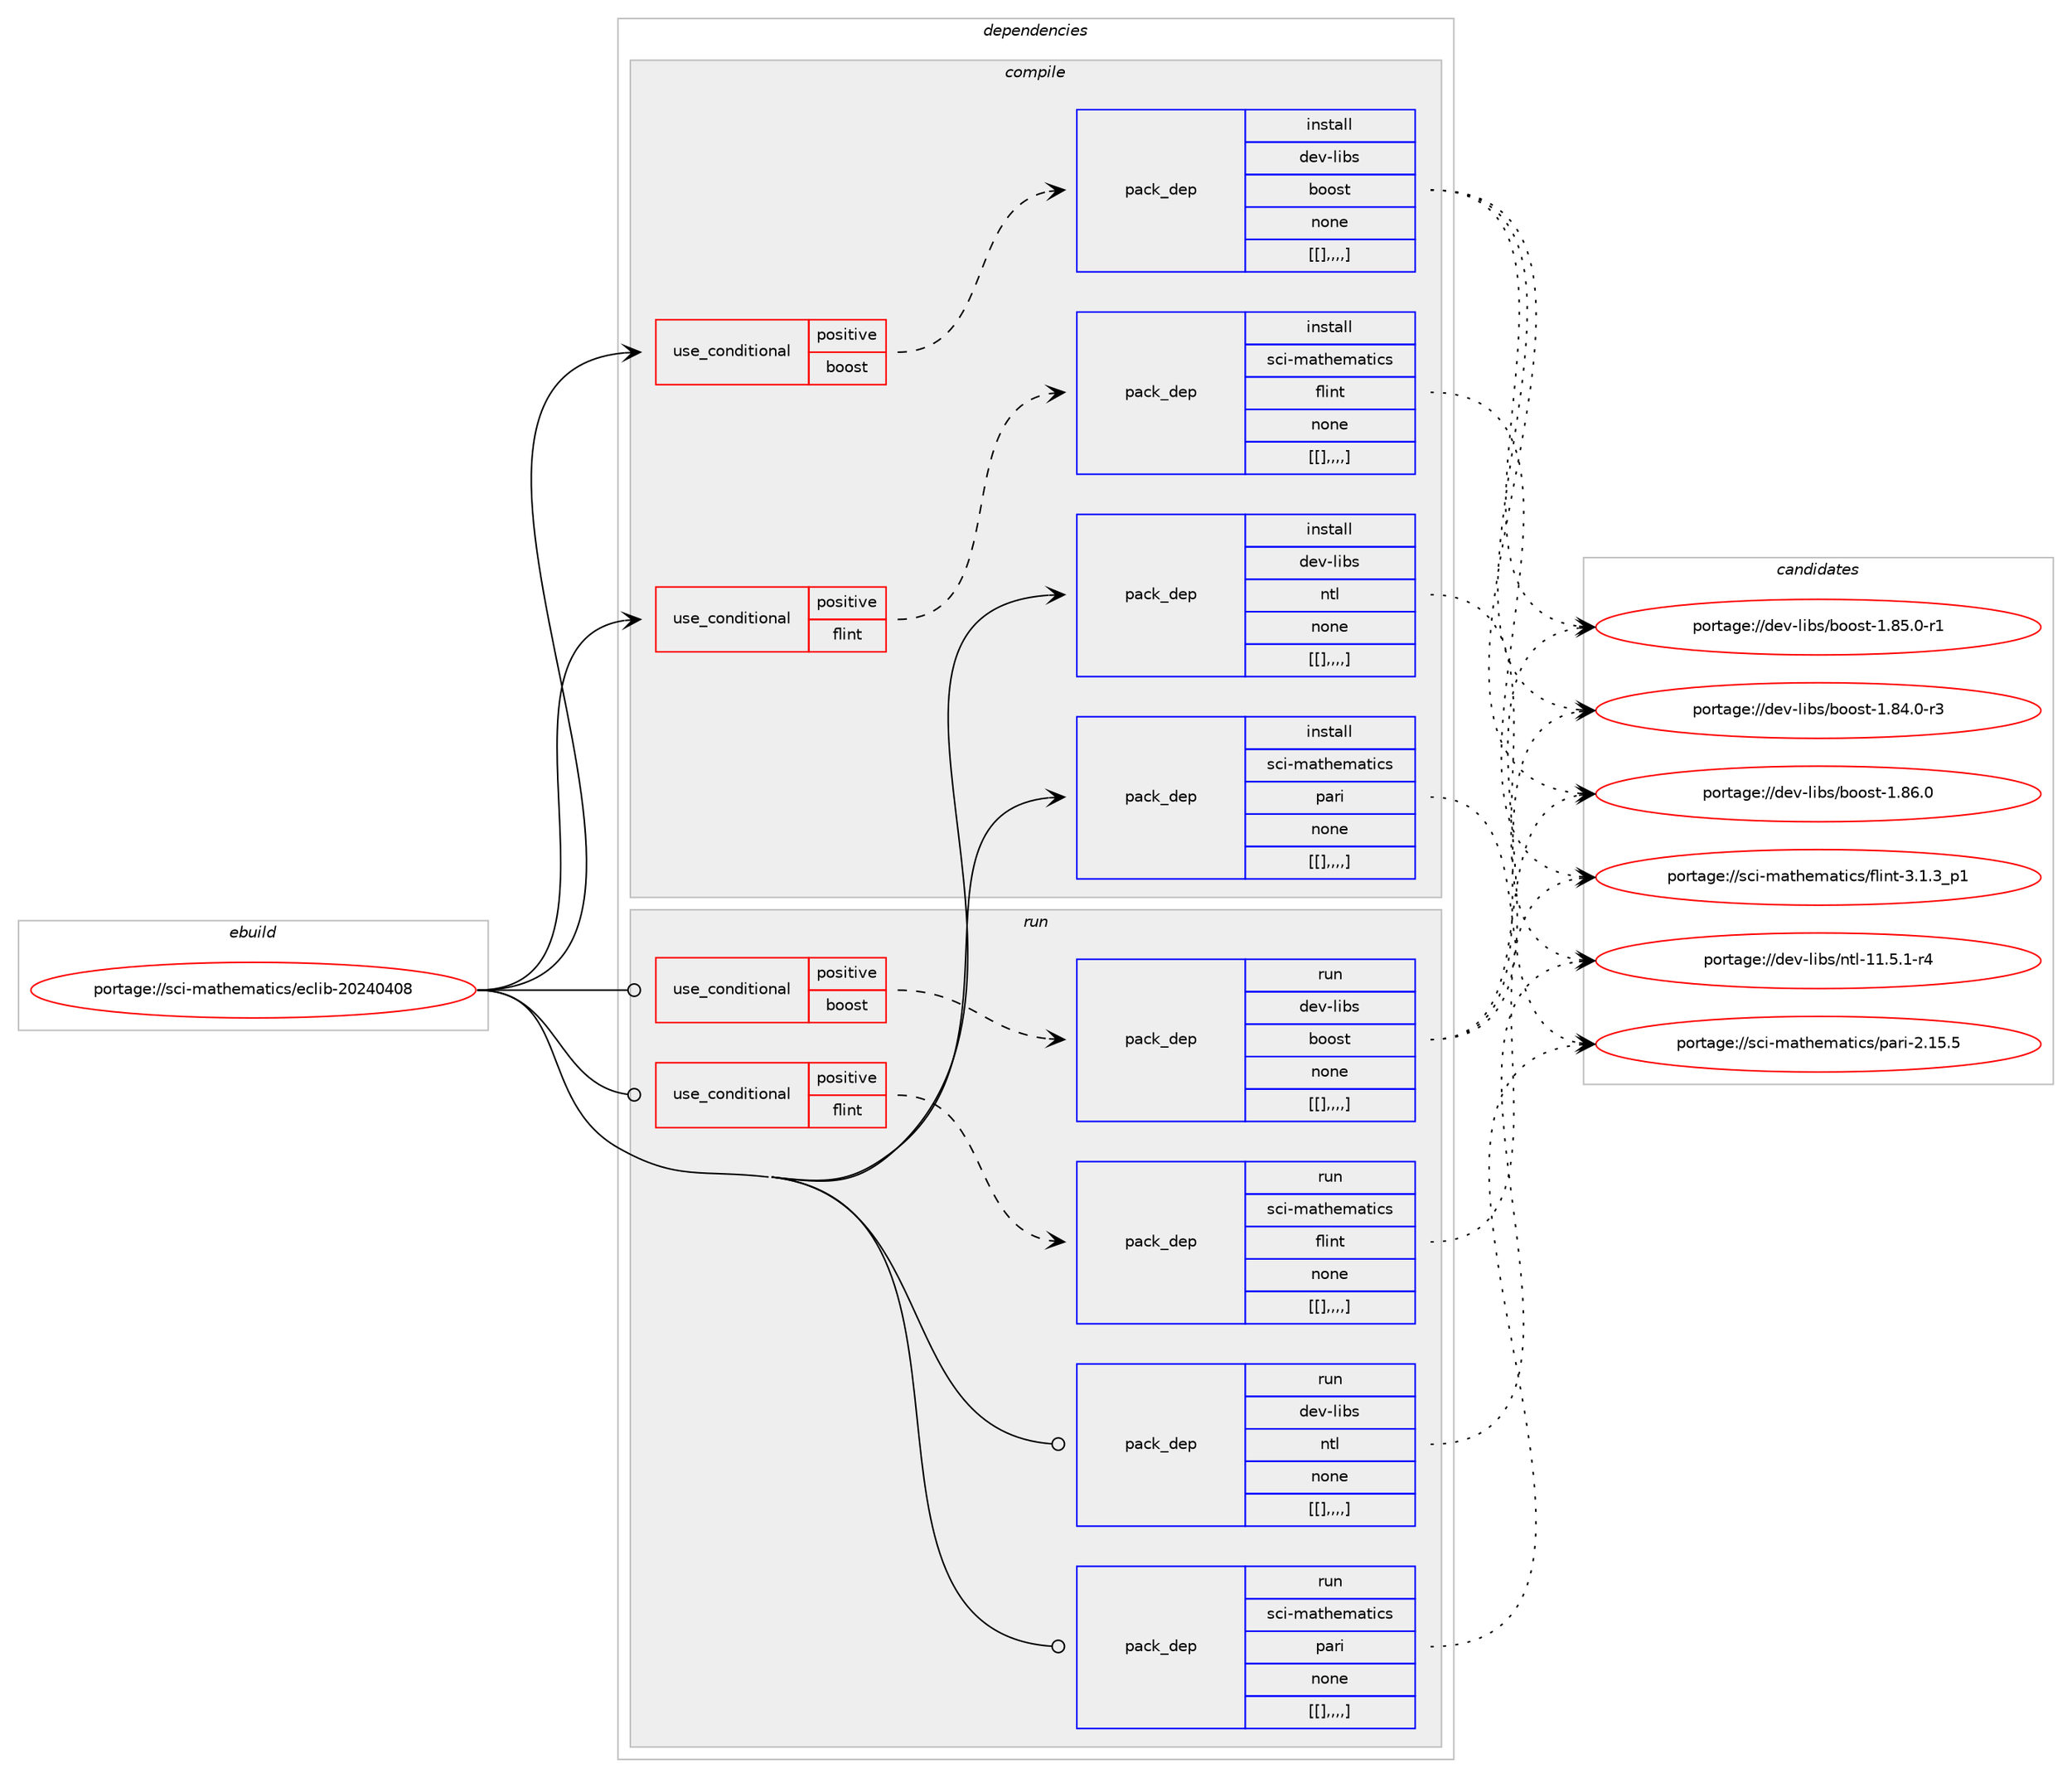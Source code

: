 digraph prolog {

# *************
# Graph options
# *************

newrank=true;
concentrate=true;
compound=true;
graph [rankdir=LR,fontname=Helvetica,fontsize=10,ranksep=1.5];#, ranksep=2.5, nodesep=0.2];
edge  [arrowhead=vee];
node  [fontname=Helvetica,fontsize=10];

# **********
# The ebuild
# **********

subgraph cluster_leftcol {
color=gray;
label=<<i>ebuild</i>>;
id [label="portage://sci-mathematics/eclib-20240408", color=red, width=4, href="../sci-mathematics/eclib-20240408.svg"];
}

# ****************
# The dependencies
# ****************

subgraph cluster_midcol {
color=gray;
label=<<i>dependencies</i>>;
subgraph cluster_compile {
fillcolor="#eeeeee";
style=filled;
label=<<i>compile</i>>;
subgraph cond112097 {
dependency423883 [label=<<TABLE BORDER="0" CELLBORDER="1" CELLSPACING="0" CELLPADDING="4"><TR><TD ROWSPAN="3" CELLPADDING="10">use_conditional</TD></TR><TR><TD>positive</TD></TR><TR><TD>boost</TD></TR></TABLE>>, shape=none, color=red];
subgraph pack308776 {
dependency423884 [label=<<TABLE BORDER="0" CELLBORDER="1" CELLSPACING="0" CELLPADDING="4" WIDTH="220"><TR><TD ROWSPAN="6" CELLPADDING="30">pack_dep</TD></TR><TR><TD WIDTH="110">install</TD></TR><TR><TD>dev-libs</TD></TR><TR><TD>boost</TD></TR><TR><TD>none</TD></TR><TR><TD>[[],,,,]</TD></TR></TABLE>>, shape=none, color=blue];
}
dependency423883:e -> dependency423884:w [weight=20,style="dashed",arrowhead="vee"];
}
id:e -> dependency423883:w [weight=20,style="solid",arrowhead="vee"];
subgraph cond112098 {
dependency423885 [label=<<TABLE BORDER="0" CELLBORDER="1" CELLSPACING="0" CELLPADDING="4"><TR><TD ROWSPAN="3" CELLPADDING="10">use_conditional</TD></TR><TR><TD>positive</TD></TR><TR><TD>flint</TD></TR></TABLE>>, shape=none, color=red];
subgraph pack308777 {
dependency423886 [label=<<TABLE BORDER="0" CELLBORDER="1" CELLSPACING="0" CELLPADDING="4" WIDTH="220"><TR><TD ROWSPAN="6" CELLPADDING="30">pack_dep</TD></TR><TR><TD WIDTH="110">install</TD></TR><TR><TD>sci-mathematics</TD></TR><TR><TD>flint</TD></TR><TR><TD>none</TD></TR><TR><TD>[[],,,,]</TD></TR></TABLE>>, shape=none, color=blue];
}
dependency423885:e -> dependency423886:w [weight=20,style="dashed",arrowhead="vee"];
}
id:e -> dependency423885:w [weight=20,style="solid",arrowhead="vee"];
subgraph pack308778 {
dependency423887 [label=<<TABLE BORDER="0" CELLBORDER="1" CELLSPACING="0" CELLPADDING="4" WIDTH="220"><TR><TD ROWSPAN="6" CELLPADDING="30">pack_dep</TD></TR><TR><TD WIDTH="110">install</TD></TR><TR><TD>dev-libs</TD></TR><TR><TD>ntl</TD></TR><TR><TD>none</TD></TR><TR><TD>[[],,,,]</TD></TR></TABLE>>, shape=none, color=blue];
}
id:e -> dependency423887:w [weight=20,style="solid",arrowhead="vee"];
subgraph pack308779 {
dependency423888 [label=<<TABLE BORDER="0" CELLBORDER="1" CELLSPACING="0" CELLPADDING="4" WIDTH="220"><TR><TD ROWSPAN="6" CELLPADDING="30">pack_dep</TD></TR><TR><TD WIDTH="110">install</TD></TR><TR><TD>sci-mathematics</TD></TR><TR><TD>pari</TD></TR><TR><TD>none</TD></TR><TR><TD>[[],,,,]</TD></TR></TABLE>>, shape=none, color=blue];
}
id:e -> dependency423888:w [weight=20,style="solid",arrowhead="vee"];
}
subgraph cluster_compileandrun {
fillcolor="#eeeeee";
style=filled;
label=<<i>compile and run</i>>;
}
subgraph cluster_run {
fillcolor="#eeeeee";
style=filled;
label=<<i>run</i>>;
subgraph cond112099 {
dependency423889 [label=<<TABLE BORDER="0" CELLBORDER="1" CELLSPACING="0" CELLPADDING="4"><TR><TD ROWSPAN="3" CELLPADDING="10">use_conditional</TD></TR><TR><TD>positive</TD></TR><TR><TD>boost</TD></TR></TABLE>>, shape=none, color=red];
subgraph pack308780 {
dependency423890 [label=<<TABLE BORDER="0" CELLBORDER="1" CELLSPACING="0" CELLPADDING="4" WIDTH="220"><TR><TD ROWSPAN="6" CELLPADDING="30">pack_dep</TD></TR><TR><TD WIDTH="110">run</TD></TR><TR><TD>dev-libs</TD></TR><TR><TD>boost</TD></TR><TR><TD>none</TD></TR><TR><TD>[[],,,,]</TD></TR></TABLE>>, shape=none, color=blue];
}
dependency423889:e -> dependency423890:w [weight=20,style="dashed",arrowhead="vee"];
}
id:e -> dependency423889:w [weight=20,style="solid",arrowhead="odot"];
subgraph cond112100 {
dependency423891 [label=<<TABLE BORDER="0" CELLBORDER="1" CELLSPACING="0" CELLPADDING="4"><TR><TD ROWSPAN="3" CELLPADDING="10">use_conditional</TD></TR><TR><TD>positive</TD></TR><TR><TD>flint</TD></TR></TABLE>>, shape=none, color=red];
subgraph pack308781 {
dependency423892 [label=<<TABLE BORDER="0" CELLBORDER="1" CELLSPACING="0" CELLPADDING="4" WIDTH="220"><TR><TD ROWSPAN="6" CELLPADDING="30">pack_dep</TD></TR><TR><TD WIDTH="110">run</TD></TR><TR><TD>sci-mathematics</TD></TR><TR><TD>flint</TD></TR><TR><TD>none</TD></TR><TR><TD>[[],,,,]</TD></TR></TABLE>>, shape=none, color=blue];
}
dependency423891:e -> dependency423892:w [weight=20,style="dashed",arrowhead="vee"];
}
id:e -> dependency423891:w [weight=20,style="solid",arrowhead="odot"];
subgraph pack308782 {
dependency423893 [label=<<TABLE BORDER="0" CELLBORDER="1" CELLSPACING="0" CELLPADDING="4" WIDTH="220"><TR><TD ROWSPAN="6" CELLPADDING="30">pack_dep</TD></TR><TR><TD WIDTH="110">run</TD></TR><TR><TD>dev-libs</TD></TR><TR><TD>ntl</TD></TR><TR><TD>none</TD></TR><TR><TD>[[],,,,]</TD></TR></TABLE>>, shape=none, color=blue];
}
id:e -> dependency423893:w [weight=20,style="solid",arrowhead="odot"];
subgraph pack308783 {
dependency423894 [label=<<TABLE BORDER="0" CELLBORDER="1" CELLSPACING="0" CELLPADDING="4" WIDTH="220"><TR><TD ROWSPAN="6" CELLPADDING="30">pack_dep</TD></TR><TR><TD WIDTH="110">run</TD></TR><TR><TD>sci-mathematics</TD></TR><TR><TD>pari</TD></TR><TR><TD>none</TD></TR><TR><TD>[[],,,,]</TD></TR></TABLE>>, shape=none, color=blue];
}
id:e -> dependency423894:w [weight=20,style="solid",arrowhead="odot"];
}
}

# **************
# The candidates
# **************

subgraph cluster_choices {
rank=same;
color=gray;
label=<<i>candidates</i>>;

subgraph choice308776 {
color=black;
nodesep=1;
choice1001011184510810598115479811111111511645494656544648 [label="portage://dev-libs/boost-1.86.0", color=red, width=4,href="../dev-libs/boost-1.86.0.svg"];
choice10010111845108105981154798111111115116454946565346484511449 [label="portage://dev-libs/boost-1.85.0-r1", color=red, width=4,href="../dev-libs/boost-1.85.0-r1.svg"];
choice10010111845108105981154798111111115116454946565246484511451 [label="portage://dev-libs/boost-1.84.0-r3", color=red, width=4,href="../dev-libs/boost-1.84.0-r3.svg"];
dependency423884:e -> choice1001011184510810598115479811111111511645494656544648:w [style=dotted,weight="100"];
dependency423884:e -> choice10010111845108105981154798111111115116454946565346484511449:w [style=dotted,weight="100"];
dependency423884:e -> choice10010111845108105981154798111111115116454946565246484511451:w [style=dotted,weight="100"];
}
subgraph choice308777 {
color=black;
nodesep=1;
choice1159910545109971161041011099711610599115471021081051101164551464946519511249 [label="portage://sci-mathematics/flint-3.1.3_p1", color=red, width=4,href="../sci-mathematics/flint-3.1.3_p1.svg"];
dependency423886:e -> choice1159910545109971161041011099711610599115471021081051101164551464946519511249:w [style=dotted,weight="100"];
}
subgraph choice308778 {
color=black;
nodesep=1;
choice100101118451081059811547110116108454949465346494511452 [label="portage://dev-libs/ntl-11.5.1-r4", color=red, width=4,href="../dev-libs/ntl-11.5.1-r4.svg"];
dependency423887:e -> choice100101118451081059811547110116108454949465346494511452:w [style=dotted,weight="100"];
}
subgraph choice308779 {
color=black;
nodesep=1;
choice1159910545109971161041011099711610599115471129711410545504649534653 [label="portage://sci-mathematics/pari-2.15.5", color=red, width=4,href="../sci-mathematics/pari-2.15.5.svg"];
dependency423888:e -> choice1159910545109971161041011099711610599115471129711410545504649534653:w [style=dotted,weight="100"];
}
subgraph choice308780 {
color=black;
nodesep=1;
choice1001011184510810598115479811111111511645494656544648 [label="portage://dev-libs/boost-1.86.0", color=red, width=4,href="../dev-libs/boost-1.86.0.svg"];
choice10010111845108105981154798111111115116454946565346484511449 [label="portage://dev-libs/boost-1.85.0-r1", color=red, width=4,href="../dev-libs/boost-1.85.0-r1.svg"];
choice10010111845108105981154798111111115116454946565246484511451 [label="portage://dev-libs/boost-1.84.0-r3", color=red, width=4,href="../dev-libs/boost-1.84.0-r3.svg"];
dependency423890:e -> choice1001011184510810598115479811111111511645494656544648:w [style=dotted,weight="100"];
dependency423890:e -> choice10010111845108105981154798111111115116454946565346484511449:w [style=dotted,weight="100"];
dependency423890:e -> choice10010111845108105981154798111111115116454946565246484511451:w [style=dotted,weight="100"];
}
subgraph choice308781 {
color=black;
nodesep=1;
choice1159910545109971161041011099711610599115471021081051101164551464946519511249 [label="portage://sci-mathematics/flint-3.1.3_p1", color=red, width=4,href="../sci-mathematics/flint-3.1.3_p1.svg"];
dependency423892:e -> choice1159910545109971161041011099711610599115471021081051101164551464946519511249:w [style=dotted,weight="100"];
}
subgraph choice308782 {
color=black;
nodesep=1;
choice100101118451081059811547110116108454949465346494511452 [label="portage://dev-libs/ntl-11.5.1-r4", color=red, width=4,href="../dev-libs/ntl-11.5.1-r4.svg"];
dependency423893:e -> choice100101118451081059811547110116108454949465346494511452:w [style=dotted,weight="100"];
}
subgraph choice308783 {
color=black;
nodesep=1;
choice1159910545109971161041011099711610599115471129711410545504649534653 [label="portage://sci-mathematics/pari-2.15.5", color=red, width=4,href="../sci-mathematics/pari-2.15.5.svg"];
dependency423894:e -> choice1159910545109971161041011099711610599115471129711410545504649534653:w [style=dotted,weight="100"];
}
}

}
